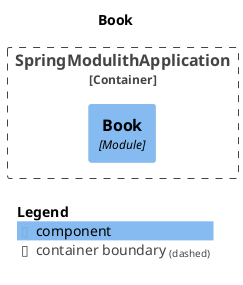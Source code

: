 @startuml
set separator none
title Book

top to bottom direction

!include <C4/C4>
!include <C4/C4_Context>
!include <C4/C4_Component>

Container_Boundary("SpringModulithApplication.SpringModulithApplication_boundary", "SpringModulithApplication", $tags="") {
  Component(SpringModulithApplication.SpringModulithApplication.Book, "Book", $techn="Module", $descr="", $tags="", $link="")
}


SHOW_LEGEND(true)
@enduml